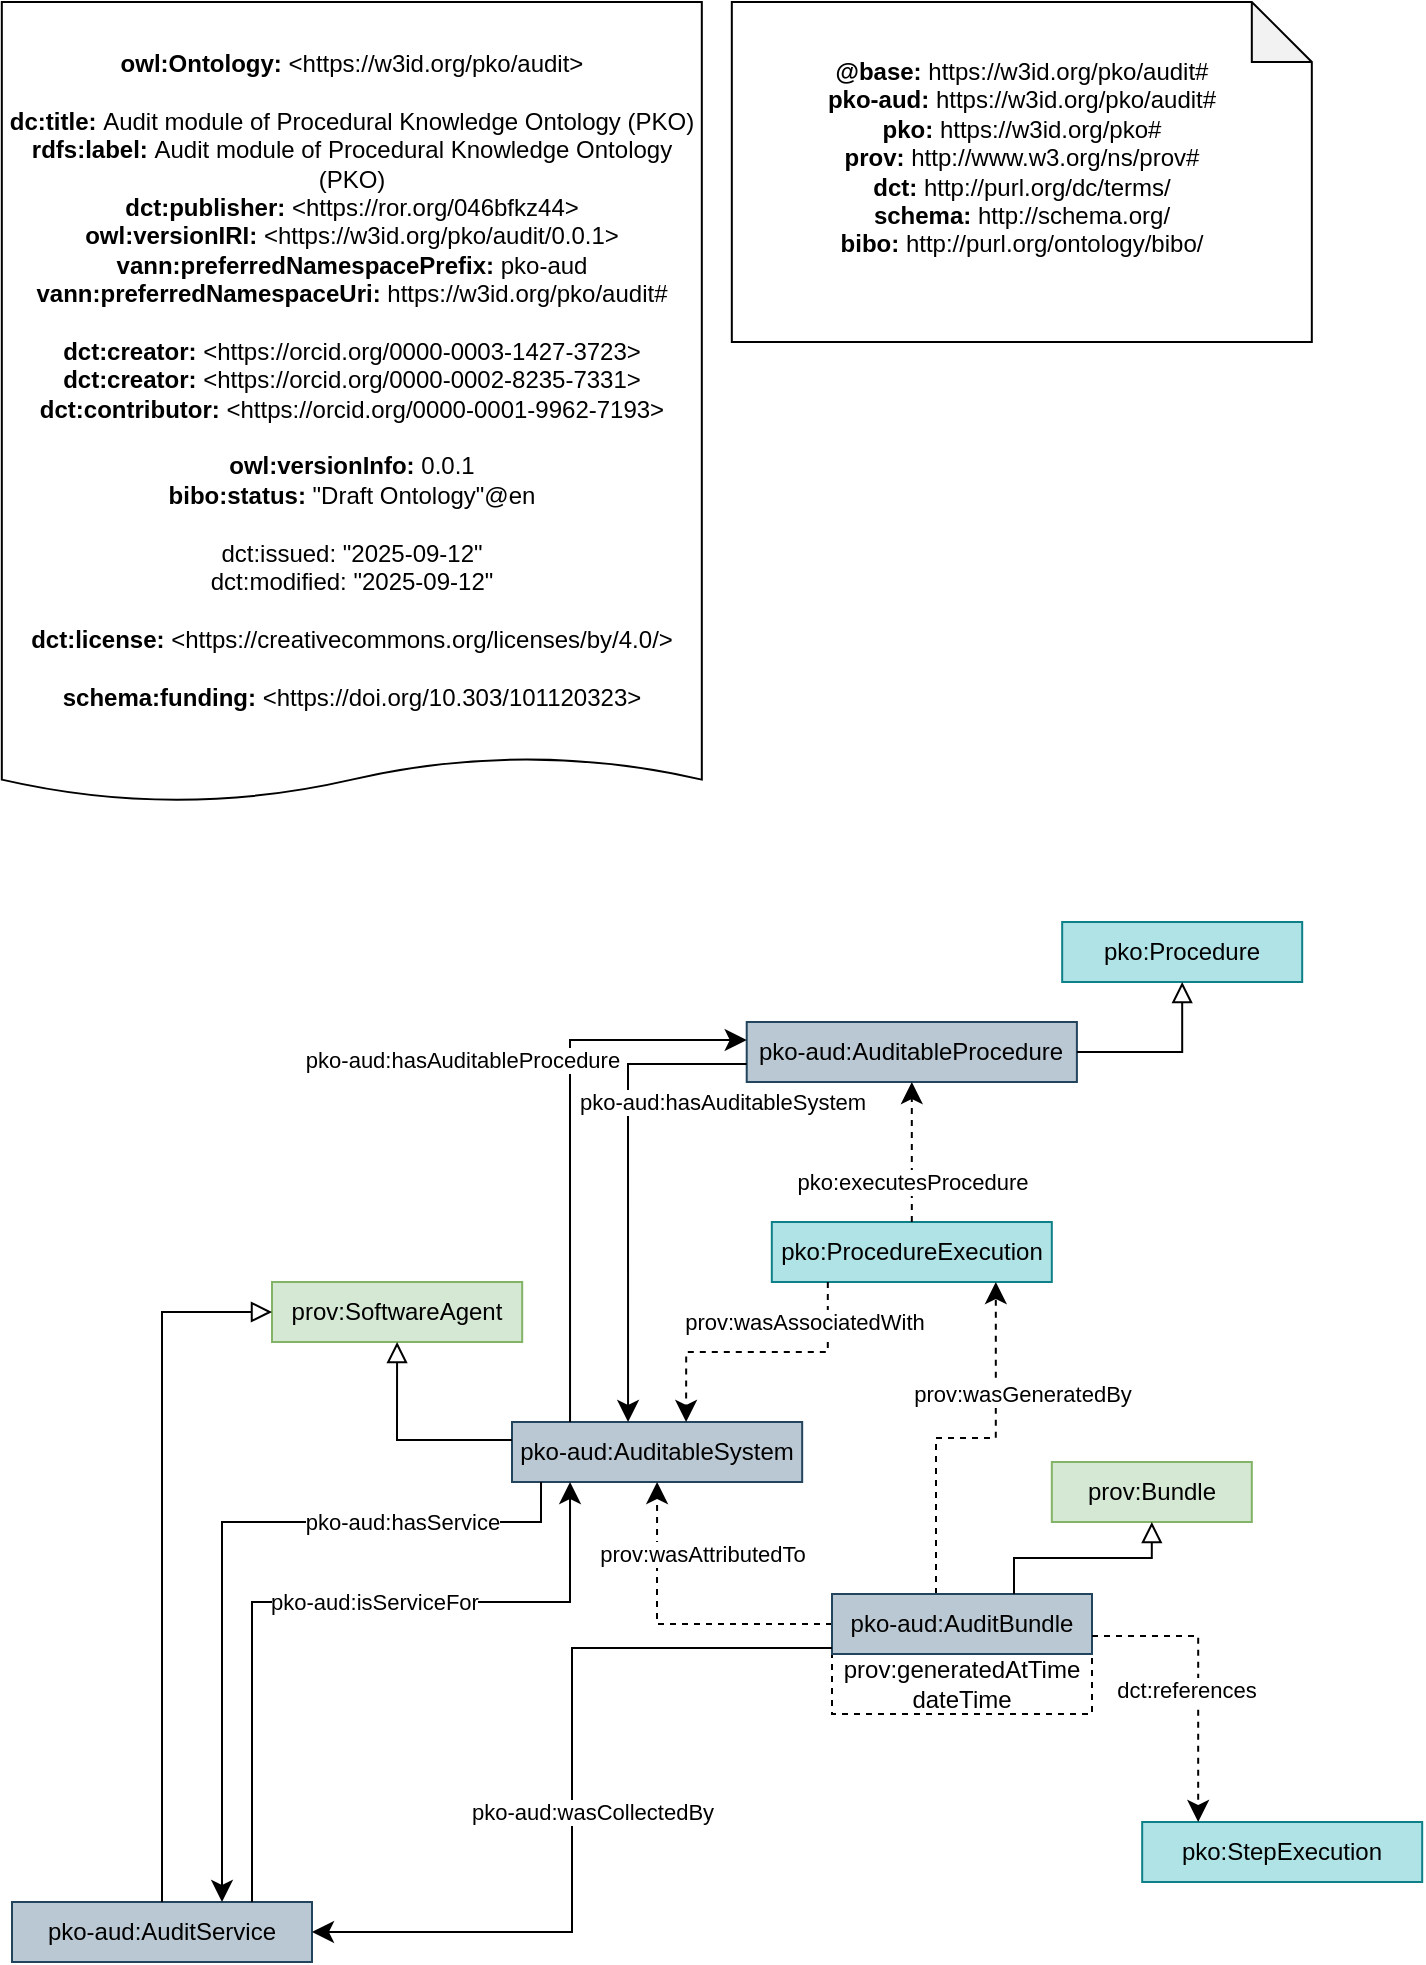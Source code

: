 <mxfile version="23.0.2" type="device">
  <diagram name="0.0.1" id="Sd03tKeqi0pq5nF0qxbI">
    <mxGraphModel dx="1304" dy="1392" grid="1" gridSize="10" guides="1" tooltips="1" connect="1" arrows="1" fold="1" page="1" pageScale="1" pageWidth="850" pageHeight="1100" math="0" shadow="0">
      <root>
        <mxCell id="0" />
        <mxCell id="1" parent="0" />
        <mxCell id="Wql7pAxn2FT9iOEP6doY-1" value="pko-aud:AuditableProcedure" style="rounded=0;whiteSpace=wrap;html=1;snapToPoint=1;points=[[0.1,0],[0.2,0],[0.3,0],[0.4,0],[0.5,0],[0.6,0],[0.7,0],[0.8,0],[0.9,0],[0,0.1],[0,0.3],[0,0.5],[0,0.7],[0,0.9],[0.1,1],[0.2,1],[0.3,1],[0.4,1],[0.5,1],[0.6,1],[0.7,1],[0.8,1],[0.9,1],[1,0.1],[1,0.3],[1,0.5],[1,0.7],[1,0.9]];fillColor=#bac8d3;strokeColor=#23445d;" parent="1" vertex="1">
          <mxGeometry x="-192.64" y="-440" width="165.09" height="30" as="geometry" />
        </mxCell>
        <mxCell id="Wql7pAxn2FT9iOEP6doY-2" value="pko:ProcedureExecution" style="rounded=0;whiteSpace=wrap;html=1;snapToPoint=1;points=[[0.1,0],[0.2,0],[0.3,0],[0.4,0],[0.5,0],[0.6,0],[0.7,0],[0.8,0],[0.9,0],[0,0.1],[0,0.3],[0,0.5],[0,0.7],[0,0.9],[0.1,1],[0.2,1],[0.3,1],[0.4,1],[0.5,1],[0.6,1],[0.7,1],[0.8,1],[0.9,1],[1,0.1],[1,0.3],[1,0.5],[1,0.7],[1,0.9]];fillColor=#b0e3e6;strokeColor=#0e8088;" parent="1" vertex="1">
          <mxGeometry x="-180.09" y="-340" width="140" height="30" as="geometry" />
        </mxCell>
        <mxCell id="Wql7pAxn2FT9iOEP6doY-3" value="" style="endArrow=classic;html=1;endSize=8;arcSize=0;rounded=0;exitX=0.5;exitY=0;exitDx=0;exitDy=0;edgeStyle=orthogonalEdgeStyle;entryX=0.5;entryY=1;entryDx=0;entryDy=0;dashed=1;" parent="1" source="Wql7pAxn2FT9iOEP6doY-2" target="Wql7pAxn2FT9iOEP6doY-1" edge="1">
          <mxGeometry width="50" height="50" relative="1" as="geometry">
            <mxPoint x="-119" y="848" as="sourcePoint" />
            <mxPoint x="291" y="325" as="targetPoint" />
          </mxGeometry>
        </mxCell>
        <mxCell id="Wql7pAxn2FT9iOEP6doY-4" value="&lt;div&gt;pko:executesProcedure&lt;/div&gt;" style="edgeLabel;html=1;align=center;verticalAlign=middle;resizable=0;points=[];" parent="Wql7pAxn2FT9iOEP6doY-3" vertex="1" connectable="0">
          <mxGeometry x="-0.191" y="-1" relative="1" as="geometry">
            <mxPoint x="-1" y="8" as="offset" />
          </mxGeometry>
        </mxCell>
        <mxCell id="Wql7pAxn2FT9iOEP6doY-5" value="pko-aud:AuditableSystem" style="rounded=0;whiteSpace=wrap;html=1;snapToPoint=1;points=[[0.1,0],[0.2,0],[0.3,0],[0.4,0],[0.5,0],[0.6,0],[0.7,0],[0.8,0],[0.9,0],[0,0.1],[0,0.3],[0,0.5],[0,0.7],[0,0.9],[0.1,1],[0.2,1],[0.3,1],[0.4,1],[0.5,1],[0.6,1],[0.7,1],[0.8,1],[0.9,1],[1,0.1],[1,0.3],[1,0.5],[1,0.7],[1,0.9]];fillColor=#bac8d3;strokeColor=#23445d;" parent="1" vertex="1">
          <mxGeometry x="-310" y="-240" width="145.09" height="30" as="geometry" />
        </mxCell>
        <mxCell id="Wql7pAxn2FT9iOEP6doY-6" value="" style="endArrow=classic;html=1;endSize=8;arcSize=0;rounded=0;exitX=0;exitY=0.5;exitDx=0;exitDy=0;edgeStyle=orthogonalEdgeStyle;entryX=0.5;entryY=1;entryDx=0;entryDy=0;dashed=1;" parent="1" source="Wql7pAxn2FT9iOEP6doY-24" target="Wql7pAxn2FT9iOEP6doY-5" edge="1">
          <mxGeometry width="50" height="50" relative="1" as="geometry">
            <mxPoint x="-140" y="-139" as="sourcePoint" />
            <mxPoint x="-250" y="-240" as="targetPoint" />
          </mxGeometry>
        </mxCell>
        <mxCell id="Wql7pAxn2FT9iOEP6doY-7" value="prov:wasAttributedTo" style="edgeLabel;html=1;align=center;verticalAlign=middle;resizable=0;points=[];" parent="Wql7pAxn2FT9iOEP6doY-6" vertex="1" connectable="0">
          <mxGeometry x="-0.191" y="-1" relative="1" as="geometry">
            <mxPoint x="-1" y="-34" as="offset" />
          </mxGeometry>
        </mxCell>
        <mxCell id="Wql7pAxn2FT9iOEP6doY-8" value="" style="endArrow=classic;html=1;endSize=8;arcSize=0;rounded=0;exitX=0.2;exitY=0;exitDx=0;exitDy=0;edgeStyle=orthogonalEdgeStyle;entryX=0;entryY=0.3;entryDx=0;entryDy=0;fontStyle=1" parent="1" source="Wql7pAxn2FT9iOEP6doY-5" target="Wql7pAxn2FT9iOEP6doY-1" edge="1">
          <mxGeometry width="50" height="50" relative="1" as="geometry">
            <mxPoint x="-135" y="-300" as="sourcePoint" />
            <mxPoint x="-250" y="-230" as="targetPoint" />
          </mxGeometry>
        </mxCell>
        <mxCell id="Wql7pAxn2FT9iOEP6doY-9" value="&lt;div&gt;pko-aud:hasAuditableProcedure&lt;/div&gt;" style="edgeLabel;html=1;align=center;verticalAlign=middle;resizable=0;points=[];labelBackgroundColor=#FFFFFF;" parent="Wql7pAxn2FT9iOEP6doY-8" vertex="1" connectable="0">
          <mxGeometry x="-0.191" y="-1" relative="1" as="geometry">
            <mxPoint x="-55" y="-68" as="offset" />
          </mxGeometry>
        </mxCell>
        <mxCell id="Wql7pAxn2FT9iOEP6doY-10" value="pko:Procedure" style="rounded=0;whiteSpace=wrap;html=1;snapToPoint=1;points=[[0.1,0],[0.2,0],[0.3,0],[0.4,0],[0.5,0],[0.6,0],[0.7,0],[0.8,0],[0.9,0],[0,0.1],[0,0.3],[0,0.5],[0,0.7],[0,0.9],[0.1,1],[0.2,1],[0.3,1],[0.4,1],[0.5,1],[0.6,1],[0.7,1],[0.8,1],[0.9,1],[1,0.1],[1,0.3],[1,0.5],[1,0.7],[1,0.9]];fillColor=#b0e3e6;strokeColor=#0e8088;" parent="1" vertex="1">
          <mxGeometry x="-34.91" y="-490" width="120" height="30" as="geometry" />
        </mxCell>
        <mxCell id="Wql7pAxn2FT9iOEP6doY-11" value="pko-aud:AuditService" style="rounded=0;whiteSpace=wrap;html=1;snapToPoint=1;points=[[0.1,0],[0.2,0],[0.3,0],[0.4,0],[0.5,0],[0.6,0],[0.7,0],[0.8,0],[0.9,0],[0,0.1],[0,0.3],[0,0.5],[0,0.7],[0,0.9],[0.1,1],[0.2,1],[0.3,1],[0.4,1],[0.5,1],[0.6,1],[0.7,1],[0.8,1],[0.9,1],[1,0.1],[1,0.3],[1,0.5],[1,0.7],[1,0.9]];fillColor=#bac8d3;strokeColor=#23445d;" parent="1" vertex="1">
          <mxGeometry x="-560" width="150" height="30" as="geometry" />
        </mxCell>
        <mxCell id="Wql7pAxn2FT9iOEP6doY-12" value="" style="endArrow=classic;html=1;endSize=8;arcSize=0;rounded=0;exitX=0.1;exitY=1;exitDx=0;exitDy=0;edgeStyle=orthogonalEdgeStyle;entryX=0.7;entryY=0;entryDx=0;entryDy=0;" parent="1" source="Wql7pAxn2FT9iOEP6doY-5" target="Wql7pAxn2FT9iOEP6doY-11" edge="1">
          <mxGeometry width="50" height="50" relative="1" as="geometry">
            <mxPoint x="-130" y="-115" as="sourcePoint" />
            <mxPoint x="-250" y="-200" as="targetPoint" />
            <Array as="points">
              <mxPoint x="-295.91" y="-190" />
              <mxPoint x="-454.91" y="-190" />
            </Array>
          </mxGeometry>
        </mxCell>
        <mxCell id="Wql7pAxn2FT9iOEP6doY-13" value="pko-aud:hasService" style="edgeLabel;html=1;align=center;verticalAlign=middle;resizable=0;points=[];" parent="Wql7pAxn2FT9iOEP6doY-12" vertex="1" connectable="0">
          <mxGeometry x="-0.191" y="-1" relative="1" as="geometry">
            <mxPoint x="60" y="1" as="offset" />
          </mxGeometry>
        </mxCell>
        <mxCell id="Wql7pAxn2FT9iOEP6doY-18" value="" style="endArrow=block;html=1;fontColor=#000099;exitX=1;exitY=0.5;exitDx=0;exitDy=0;endFill=0;entryX=0.5;entryY=1;entryDx=0;entryDy=0;endSize=8;arcSize=0;rounded=0;edgeStyle=orthogonalEdgeStyle;" parent="1" source="Wql7pAxn2FT9iOEP6doY-1" target="Wql7pAxn2FT9iOEP6doY-10" edge="1">
          <mxGeometry width="50" height="50" relative="1" as="geometry">
            <mxPoint x="-426" y="90" as="sourcePoint" />
            <mxPoint x="-525" y="40" as="targetPoint" />
          </mxGeometry>
        </mxCell>
        <mxCell id="Wql7pAxn2FT9iOEP6doY-19" value="" style="endArrow=classic;html=1;endSize=8;arcSize=0;rounded=0;edgeStyle=orthogonalEdgeStyle;entryX=0.8;entryY=1;entryDx=0;entryDy=0;exitX=0.4;exitY=0;exitDx=0;exitDy=0;dashed=1;" parent="1" source="Wql7pAxn2FT9iOEP6doY-24" target="Wql7pAxn2FT9iOEP6doY-2" edge="1">
          <mxGeometry width="50" height="50" relative="1" as="geometry">
            <mxPoint x="-56" y="-154" as="sourcePoint" />
            <mxPoint x="-19" y="-260" as="targetPoint" />
          </mxGeometry>
        </mxCell>
        <mxCell id="Wql7pAxn2FT9iOEP6doY-20" value="prov:wasGeneratedBy" style="edgeLabel;html=1;align=center;verticalAlign=middle;resizable=0;points=[];" parent="Wql7pAxn2FT9iOEP6doY-19" vertex="1" connectable="0">
          <mxGeometry x="0.56" y="4" relative="1" as="geometry">
            <mxPoint x="17" y="15" as="offset" />
          </mxGeometry>
        </mxCell>
        <mxCell id="Wql7pAxn2FT9iOEP6doY-21" value="prov:generatedAtTime dateTime" style="rounded=0;whiteSpace=wrap;html=1;snapToPoint=1;points=[[0.1,0],[0.2,0],[0.3,0],[0.4,0],[0.5,0],[0.6,0],[0.7,0],[0.8,0],[0.9,0],[0,0.1],[0,0.3],[0,0.5],[0,0.7],[0,0.9],[0.1,1],[0.2,1],[0.3,1],[0.4,1],[0.5,1],[0.6,1],[0.7,1],[0.8,1],[0.9,1],[1,0.1],[1,0.3],[1,0.5],[1,0.7],[1,0.9]];dashed=1;" parent="1" vertex="1">
          <mxGeometry x="-150" y="-124" width="130" height="30" as="geometry" />
        </mxCell>
        <mxCell id="Wql7pAxn2FT9iOEP6doY-22" value="" style="endArrow=classic;html=1;endSize=8;arcSize=0;rounded=0;exitX=0.2;exitY=1;exitDx=0;exitDy=0;edgeStyle=orthogonalEdgeStyle;entryX=0.6;entryY=0;entryDx=0;entryDy=0;fontStyle=1;dashed=1;" parent="1" source="Wql7pAxn2FT9iOEP6doY-2" target="Wql7pAxn2FT9iOEP6doY-5" edge="1">
          <mxGeometry width="50" height="50" relative="1" as="geometry">
            <mxPoint x="-210" y="-415" as="sourcePoint" />
            <mxPoint x="-272" y="-230" as="targetPoint" />
          </mxGeometry>
        </mxCell>
        <mxCell id="Wql7pAxn2FT9iOEP6doY-23" value="&lt;div&gt;prov:wasAssociatedWith&lt;/div&gt;" style="edgeLabel;html=1;align=center;verticalAlign=middle;resizable=0;points=[];labelBackgroundColor=#FFFFFF;" parent="Wql7pAxn2FT9iOEP6doY-22" vertex="1" connectable="0">
          <mxGeometry x="-0.191" y="-1" relative="1" as="geometry">
            <mxPoint x="10" y="-14" as="offset" />
          </mxGeometry>
        </mxCell>
        <mxCell id="Wql7pAxn2FT9iOEP6doY-24" value="pko-aud:AuditBundle" style="rounded=0;whiteSpace=wrap;html=1;snapToPoint=1;points=[[0.1,0],[0.2,0],[0.3,0],[0.4,0],[0.5,0],[0.6,0],[0.7,0],[0.8,0],[0.9,0],[0,0.1],[0,0.3],[0,0.5],[0,0.7],[0,0.9],[0.1,1],[0.2,1],[0.3,1],[0.4,1],[0.5,1],[0.6,1],[0.7,1],[0.8,1],[0.9,1],[1,0.1],[1,0.3],[1,0.5],[1,0.7],[1,0.9]];fillColor=#bac8d3;strokeColor=#23445d;" parent="1" vertex="1">
          <mxGeometry x="-150" y="-154" width="130" height="30" as="geometry" />
        </mxCell>
        <mxCell id="Wql7pAxn2FT9iOEP6doY-25" value="prov:Bundle" style="rounded=0;whiteSpace=wrap;html=1;snapToPoint=1;points=[[0.1,0],[0.2,0],[0.3,0],[0.4,0],[0.5,0],[0.6,0],[0.7,0],[0.8,0],[0.9,0],[0,0.1],[0,0.3],[0,0.5],[0,0.7],[0,0.9],[0.1,1],[0.2,1],[0.3,1],[0.4,1],[0.5,1],[0.6,1],[0.7,1],[0.8,1],[0.9,1],[1,0.1],[1,0.3],[1,0.5],[1,0.7],[1,0.9]];fillColor=#d5e8d4;strokeColor=#82b366;" parent="1" vertex="1">
          <mxGeometry x="-40.09" y="-220" width="100" height="30" as="geometry" />
        </mxCell>
        <mxCell id="Wql7pAxn2FT9iOEP6doY-26" value="" style="endArrow=block;html=1;fontColor=#000099;exitX=0.7;exitY=0;exitDx=0;exitDy=0;endFill=0;entryX=0.5;entryY=1;entryDx=0;entryDy=0;endSize=8;arcSize=0;rounded=0;edgeStyle=orthogonalEdgeStyle;" parent="1" source="Wql7pAxn2FT9iOEP6doY-24" target="Wql7pAxn2FT9iOEP6doY-25" edge="1">
          <mxGeometry width="50" height="50" relative="1" as="geometry">
            <mxPoint x="32" y="-280" as="sourcePoint" />
            <mxPoint x="210.0" y="-300" as="targetPoint" />
          </mxGeometry>
        </mxCell>
        <mxCell id="Wql7pAxn2FT9iOEP6doY-27" value="prov:SoftwareAgent" style="rounded=0;whiteSpace=wrap;html=1;snapToPoint=1;points=[[0.1,0],[0.2,0],[0.3,0],[0.4,0],[0.5,0],[0.6,0],[0.7,0],[0.8,0],[0.9,0],[0,0.1],[0,0.3],[0,0.5],[0,0.7],[0,0.9],[0.1,1],[0.2,1],[0.3,1],[0.4,1],[0.5,1],[0.6,1],[0.7,1],[0.8,1],[0.9,1],[1,0.1],[1,0.3],[1,0.5],[1,0.7],[1,0.9]];fillColor=#d5e8d4;strokeColor=#82b366;" parent="1" vertex="1">
          <mxGeometry x="-430" y="-310" width="125.09" height="30" as="geometry" />
        </mxCell>
        <mxCell id="Wql7pAxn2FT9iOEP6doY-28" value="" style="endArrow=block;html=1;fontColor=#000099;exitX=0;exitY=0.3;exitDx=0;exitDy=0;endFill=0;entryX=0.5;entryY=1;entryDx=0;entryDy=0;endSize=8;arcSize=0;rounded=0;edgeStyle=orthogonalEdgeStyle;" parent="1" source="Wql7pAxn2FT9iOEP6doY-5" target="Wql7pAxn2FT9iOEP6doY-27" edge="1">
          <mxGeometry width="50" height="50" relative="1" as="geometry">
            <mxPoint x="32" y="-280" as="sourcePoint" />
            <mxPoint x="210.0" y="-300" as="targetPoint" />
          </mxGeometry>
        </mxCell>
        <mxCell id="Wql7pAxn2FT9iOEP6doY-29" value="" style="endArrow=classic;html=1;endSize=8;arcSize=0;rounded=0;exitX=0;exitY=0.9;exitDx=0;exitDy=0;edgeStyle=orthogonalEdgeStyle;entryX=1;entryY=0.5;entryDx=0;entryDy=0;" parent="1" source="Wql7pAxn2FT9iOEP6doY-24" target="Wql7pAxn2FT9iOEP6doY-11" edge="1">
          <mxGeometry width="50" height="50" relative="1" as="geometry">
            <mxPoint x="-130" y="-129" as="sourcePoint" />
            <mxPoint x="-230" y="-200" as="targetPoint" />
          </mxGeometry>
        </mxCell>
        <mxCell id="Wql7pAxn2FT9iOEP6doY-30" value="pko-aud:wasCollectedBy" style="edgeLabel;html=1;align=center;verticalAlign=middle;resizable=0;points=[];" parent="Wql7pAxn2FT9iOEP6doY-29" vertex="1" connectable="0">
          <mxGeometry x="-0.191" y="-1" relative="1" as="geometry">
            <mxPoint x="11" y="49" as="offset" />
          </mxGeometry>
        </mxCell>
        <mxCell id="Wql7pAxn2FT9iOEP6doY-31" value="pko:StepExecution" style="rounded=0;whiteSpace=wrap;html=1;snapToPoint=1;points=[[0.1,0],[0.2,0],[0.3,0],[0.4,0],[0.5,0],[0.6,0],[0.7,0],[0.8,0],[0.9,0],[0,0.1],[0,0.3],[0,0.5],[0,0.7],[0,0.9],[0.1,1],[0.2,1],[0.3,1],[0.4,1],[0.5,1],[0.6,1],[0.7,1],[0.8,1],[0.9,1],[1,0.1],[1,0.3],[1,0.5],[1,0.7],[1,0.9]];fillColor=#b0e3e6;strokeColor=#0e8088;" parent="1" vertex="1">
          <mxGeometry x="5.09" y="-40" width="140" height="30" as="geometry" />
        </mxCell>
        <mxCell id="Wql7pAxn2FT9iOEP6doY-32" value="" style="endArrow=classic;html=1;endSize=8;arcSize=0;rounded=0;exitX=1;exitY=0.7;exitDx=0;exitDy=0;edgeStyle=orthogonalEdgeStyle;entryX=0.2;entryY=0;entryDx=0;entryDy=0;dashed=1;" parent="1" source="Wql7pAxn2FT9iOEP6doY-24" target="Wql7pAxn2FT9iOEP6doY-31" edge="1">
          <mxGeometry width="50" height="50" relative="1" as="geometry">
            <mxPoint x="-46" y="-144" as="sourcePoint" />
            <mxPoint x="-9" y="-250" as="targetPoint" />
          </mxGeometry>
        </mxCell>
        <mxCell id="Wql7pAxn2FT9iOEP6doY-33" value="dct:references" style="edgeLabel;html=1;align=center;verticalAlign=middle;resizable=0;points=[];" parent="Wql7pAxn2FT9iOEP6doY-32" vertex="1" connectable="0">
          <mxGeometry x="0.56" y="4" relative="1" as="geometry">
            <mxPoint x="-10" y="-34" as="offset" />
          </mxGeometry>
        </mxCell>
        <mxCell id="Wql7pAxn2FT9iOEP6doY-36" value="" style="endArrow=block;html=1;fontColor=#000099;exitX=0.5;exitY=0;exitDx=0;exitDy=0;endFill=0;entryX=0;entryY=0.5;entryDx=0;entryDy=0;endSize=8;arcSize=0;rounded=0;edgeStyle=orthogonalEdgeStyle;" parent="1" source="Wql7pAxn2FT9iOEP6doY-11" target="Wql7pAxn2FT9iOEP6doY-27" edge="1">
          <mxGeometry width="50" height="50" relative="1" as="geometry">
            <mxPoint x="-300" y="-221" as="sourcePoint" />
            <mxPoint x="-365" y="-270" as="targetPoint" />
          </mxGeometry>
        </mxCell>
        <mxCell id="Wql7pAxn2FT9iOEP6doY-39" value="&lt;div&gt;&lt;b&gt;owl:Ontology: &lt;/b&gt;&amp;lt;https://w3id.org/pko/audit&amp;gt;&lt;/div&gt;&lt;div&gt;&lt;b&gt;&lt;br&gt;&lt;/b&gt;&lt;/div&gt;&lt;div&gt;&lt;b style=&quot;border-color: var(--border-color);&quot;&gt;dc:title:&lt;/b&gt;&amp;nbsp;Audit module of Procedural Knowledge Ontology (PKO)&lt;br&gt;&lt;/div&gt;&lt;div&gt;&lt;/div&gt;&lt;b style=&quot;border-color: var(--border-color);&quot;&gt;rdfs:label:&lt;/b&gt;&amp;nbsp;Audit module of Procedural Knowledge Ontology (PKO)&lt;br&gt;&lt;div&gt;&lt;b&gt;dct:publisher:&lt;/b&gt;&amp;nbsp;&amp;lt;https://ror.org/046bfkz44&amp;gt;&lt;br&gt;&lt;/div&gt;&lt;div&gt;&lt;b style=&quot;border-color: var(--border-color);&quot;&gt;owl:versionIRI:&lt;/b&gt;&amp;nbsp;&amp;lt;https://w3id.org/pko/audit/0.0.1&amp;gt;&lt;br&gt;&lt;/div&gt;&lt;div&gt;&lt;div&gt;&lt;b&gt;vann:preferredNamespacePrefix: &lt;/b&gt;pko-aud&lt;/div&gt;&lt;div&gt;&lt;b&gt;vann:preferredNamespaceUri: &lt;/b&gt;https://w3id.org/pko/audit#&lt;/div&gt;&lt;/div&gt;&lt;div&gt;&lt;b&gt;&lt;br&gt;&lt;/b&gt;&lt;/div&gt;&lt;div&gt;&lt;b style=&quot;border-color: var(--border-color);&quot;&gt;dct:creator:&lt;/b&gt;&amp;nbsp;&amp;lt;https://orcid.org/0000-0003-1427-3723&amp;gt;&lt;br style=&quot;border-color: var(--border-color);&quot;&gt;&lt;b style=&quot;border-color: var(--border-color);&quot;&gt;dct:creator:&lt;/b&gt;&amp;nbsp;&amp;lt;https://orcid.org/0000-0002-8235-7331&amp;gt;&lt;br style=&quot;border-color: var(--border-color);&quot;&gt;&lt;b style=&quot;border-color: var(--border-color);&quot;&gt;dct:contributor:&lt;/b&gt;&amp;nbsp;&amp;lt;https://orcid.org/0000-0001-9962-7193&amp;gt;&lt;br&gt;&lt;/div&gt;&lt;div&gt;&lt;b&gt;&lt;br&gt;&lt;/b&gt;&lt;/div&gt;&lt;div&gt;&lt;b&gt;owl:versionInfo:&lt;/b&gt;&amp;nbsp;0.0.1&lt;/div&gt;&lt;div&gt;&lt;b&gt;bibo:status:&lt;/b&gt;&amp;nbsp;&quot;Draft Ontology&quot;@en&lt;/div&gt;&lt;div&gt;&lt;br&gt;&lt;/div&gt;&lt;div&gt;&lt;div&gt;dct:issued: &quot;2025-09-12&quot;&lt;/div&gt;&lt;div&gt;dct:modified: &quot;2025-09-12&quot;&lt;/div&gt;&lt;/div&gt;&lt;div&gt;&lt;br&gt;&lt;/div&gt;&lt;div&gt;&lt;div style=&quot;border-color: var(--border-color);&quot;&gt;&lt;b style=&quot;border-color: var(--border-color);&quot;&gt;dct:license: &lt;/b&gt;&lt;span style=&quot;border-color: var(--border-color);&quot;&gt;&amp;lt;&lt;/span&gt;https://creativecommons.org/licenses/by/4.0/&amp;gt;&lt;/div&gt;&lt;/div&gt;&lt;div style=&quot;border-color: var(--border-color);&quot;&gt;&lt;br&gt;&lt;/div&gt;&lt;div style=&quot;border-color: var(--border-color);&quot;&gt;&lt;b&gt;schema:funding:&amp;nbsp;&lt;/b&gt;&amp;lt;https://doi.org/10.303/101120323&amp;gt;&lt;br&gt;&lt;/div&gt;&lt;div&gt;&lt;/div&gt;" style="shape=document;whiteSpace=wrap;html=1;boundedLbl=1;labelBackgroundColor=#ffffff;strokeColor=#000000;fontSize=12;fontColor=#000000;size=0.056;" parent="1" vertex="1">
          <mxGeometry x="-565.09" y="-950" width="350" height="400" as="geometry" />
        </mxCell>
        <mxCell id="Wql7pAxn2FT9iOEP6doY-40" value="&lt;div&gt;&lt;b&gt;@base:&lt;/b&gt; https://w3id.org/pko/audit#&lt;/div&gt;&lt;div&gt;&lt;b style=&quot;border-color: var(--border-color);&quot;&gt;pko-aud:&lt;/b&gt;&amp;nbsp;https://w3id.org/pko/audit#&lt;/div&gt;&lt;div&gt;&lt;b style=&quot;border-color: var(--border-color);&quot;&gt;pko:&lt;/b&gt;&amp;nbsp;https://w3id.org/pko#&lt;br&gt;&lt;/div&gt;&lt;div&gt;&lt;b&gt;prov:&lt;/b&gt; http://www.w3.org/ns/prov#&lt;/div&gt;&lt;div&gt;&lt;b&gt;dct:&amp;nbsp;&lt;/b&gt;http://purl.org/dc/terms/&lt;/div&gt;&lt;div&gt;&lt;b&gt;schema:&lt;/b&gt; http://schema.org/&lt;/div&gt;&lt;b style=&quot;border-color: var(--border-color);&quot;&gt;bibo:&lt;/b&gt;&amp;nbsp;http://purl.org/ontology/bibo/&lt;br&gt;&lt;span style=&quot;background-color: initial;&quot;&gt;&amp;nbsp;&lt;/span&gt;" style="shape=note;whiteSpace=wrap;html=1;backgroundOutline=1;darkOpacity=0.05;" parent="1" vertex="1">
          <mxGeometry x="-200.09" y="-950" width="290" height="170" as="geometry" />
        </mxCell>
        <mxCell id="r8Mb_Sk88kdcnkDoMbBJ-1" value="" style="endArrow=classic;html=1;endSize=8;arcSize=0;rounded=0;edgeStyle=orthogonalEdgeStyle;entryX=0.2;entryY=1;entryDx=0;entryDy=0;exitX=0.8;exitY=0;exitDx=0;exitDy=0;" edge="1" parent="1" source="Wql7pAxn2FT9iOEP6doY-11" target="Wql7pAxn2FT9iOEP6doY-5">
          <mxGeometry width="50" height="50" relative="1" as="geometry">
            <mxPoint x="-404.91" y="-20" as="sourcePoint" />
            <mxPoint x="-444.91" y="10" as="targetPoint" />
            <Array as="points">
              <mxPoint x="-439.91" y="-150" />
              <mxPoint x="-280.91" y="-150" />
            </Array>
          </mxGeometry>
        </mxCell>
        <mxCell id="r8Mb_Sk88kdcnkDoMbBJ-2" value="pko-aud:isServiceFor" style="edgeLabel;html=1;align=center;verticalAlign=middle;resizable=0;points=[];" vertex="1" connectable="0" parent="r8Mb_Sk88kdcnkDoMbBJ-1">
          <mxGeometry x="-0.191" y="-1" relative="1" as="geometry">
            <mxPoint x="60" y="-1" as="offset" />
          </mxGeometry>
        </mxCell>
        <mxCell id="r8Mb_Sk88kdcnkDoMbBJ-3" value="" style="endArrow=classic;html=1;endSize=8;arcSize=0;rounded=0;exitX=0;exitY=0.7;exitDx=0;exitDy=0;edgeStyle=orthogonalEdgeStyle;fontStyle=1;entryX=0.4;entryY=0;entryDx=0;entryDy=0;" edge="1" parent="1" source="Wql7pAxn2FT9iOEP6doY-1" target="Wql7pAxn2FT9iOEP6doY-5">
          <mxGeometry width="50" height="50" relative="1" as="geometry">
            <mxPoint x="-270.91" y="-230" as="sourcePoint" />
            <mxPoint x="-424.91" y="-420" as="targetPoint" />
          </mxGeometry>
        </mxCell>
        <mxCell id="r8Mb_Sk88kdcnkDoMbBJ-4" value="&lt;div&gt;pko-aud:hasAuditableSystem&lt;/div&gt;" style="edgeLabel;html=1;align=center;verticalAlign=middle;resizable=0;points=[];labelBackgroundColor=#FFFFFF;" vertex="1" connectable="0" parent="r8Mb_Sk88kdcnkDoMbBJ-3">
          <mxGeometry x="-0.191" y="-1" relative="1" as="geometry">
            <mxPoint x="48" y="-18" as="offset" />
          </mxGeometry>
        </mxCell>
      </root>
    </mxGraphModel>
  </diagram>
</mxfile>
